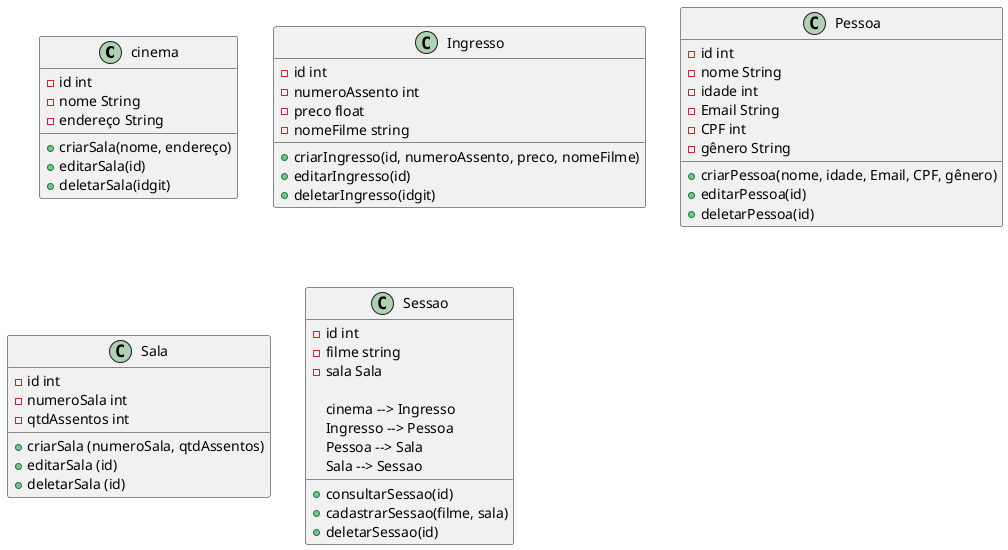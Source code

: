 @startuml Cinema

class cinema{
    - id int
    - nome String
    - endereço String
    + criarSala(nome, endereço)
    + editarSala(id)
    + deletarSala(idgit)
}

class Ingresso {
    - id int
    - numeroAssento int
    - preco float
    - nomeFilme string
    + criarIngresso(id, numeroAssento, preco, nomeFilme)
    + editarIngresso(id)
    + deletarIngresso(idgit)
    
}

class Pessoa{
    - id int
    - nome String
    - idade int
    - Email String
    - CPF int
    - gênero String
    + criarPessoa(nome, idade, Email, CPF, gênero)
    + editarPessoa(id)
    + deletarPessoa(id)

}

class Sala{
    - id int
    - numeroSala int 
    - qtdAssentos int 
    + criarSala (numeroSala, qtdAssentos)
    + editarSala (id)
    + deletarSala (id)
}

class Sessao{
    -id int
    -filme string
    -sala Sala
    +consultarSessao(id)
    +cadastrarSessao(filme, sala)
    +deletarSessao(id)
    
    cinema --> Ingresso
    Ingresso --> Pessoa
    Pessoa --> Sala
    Sala --> Sessao
    
}
@enduml
